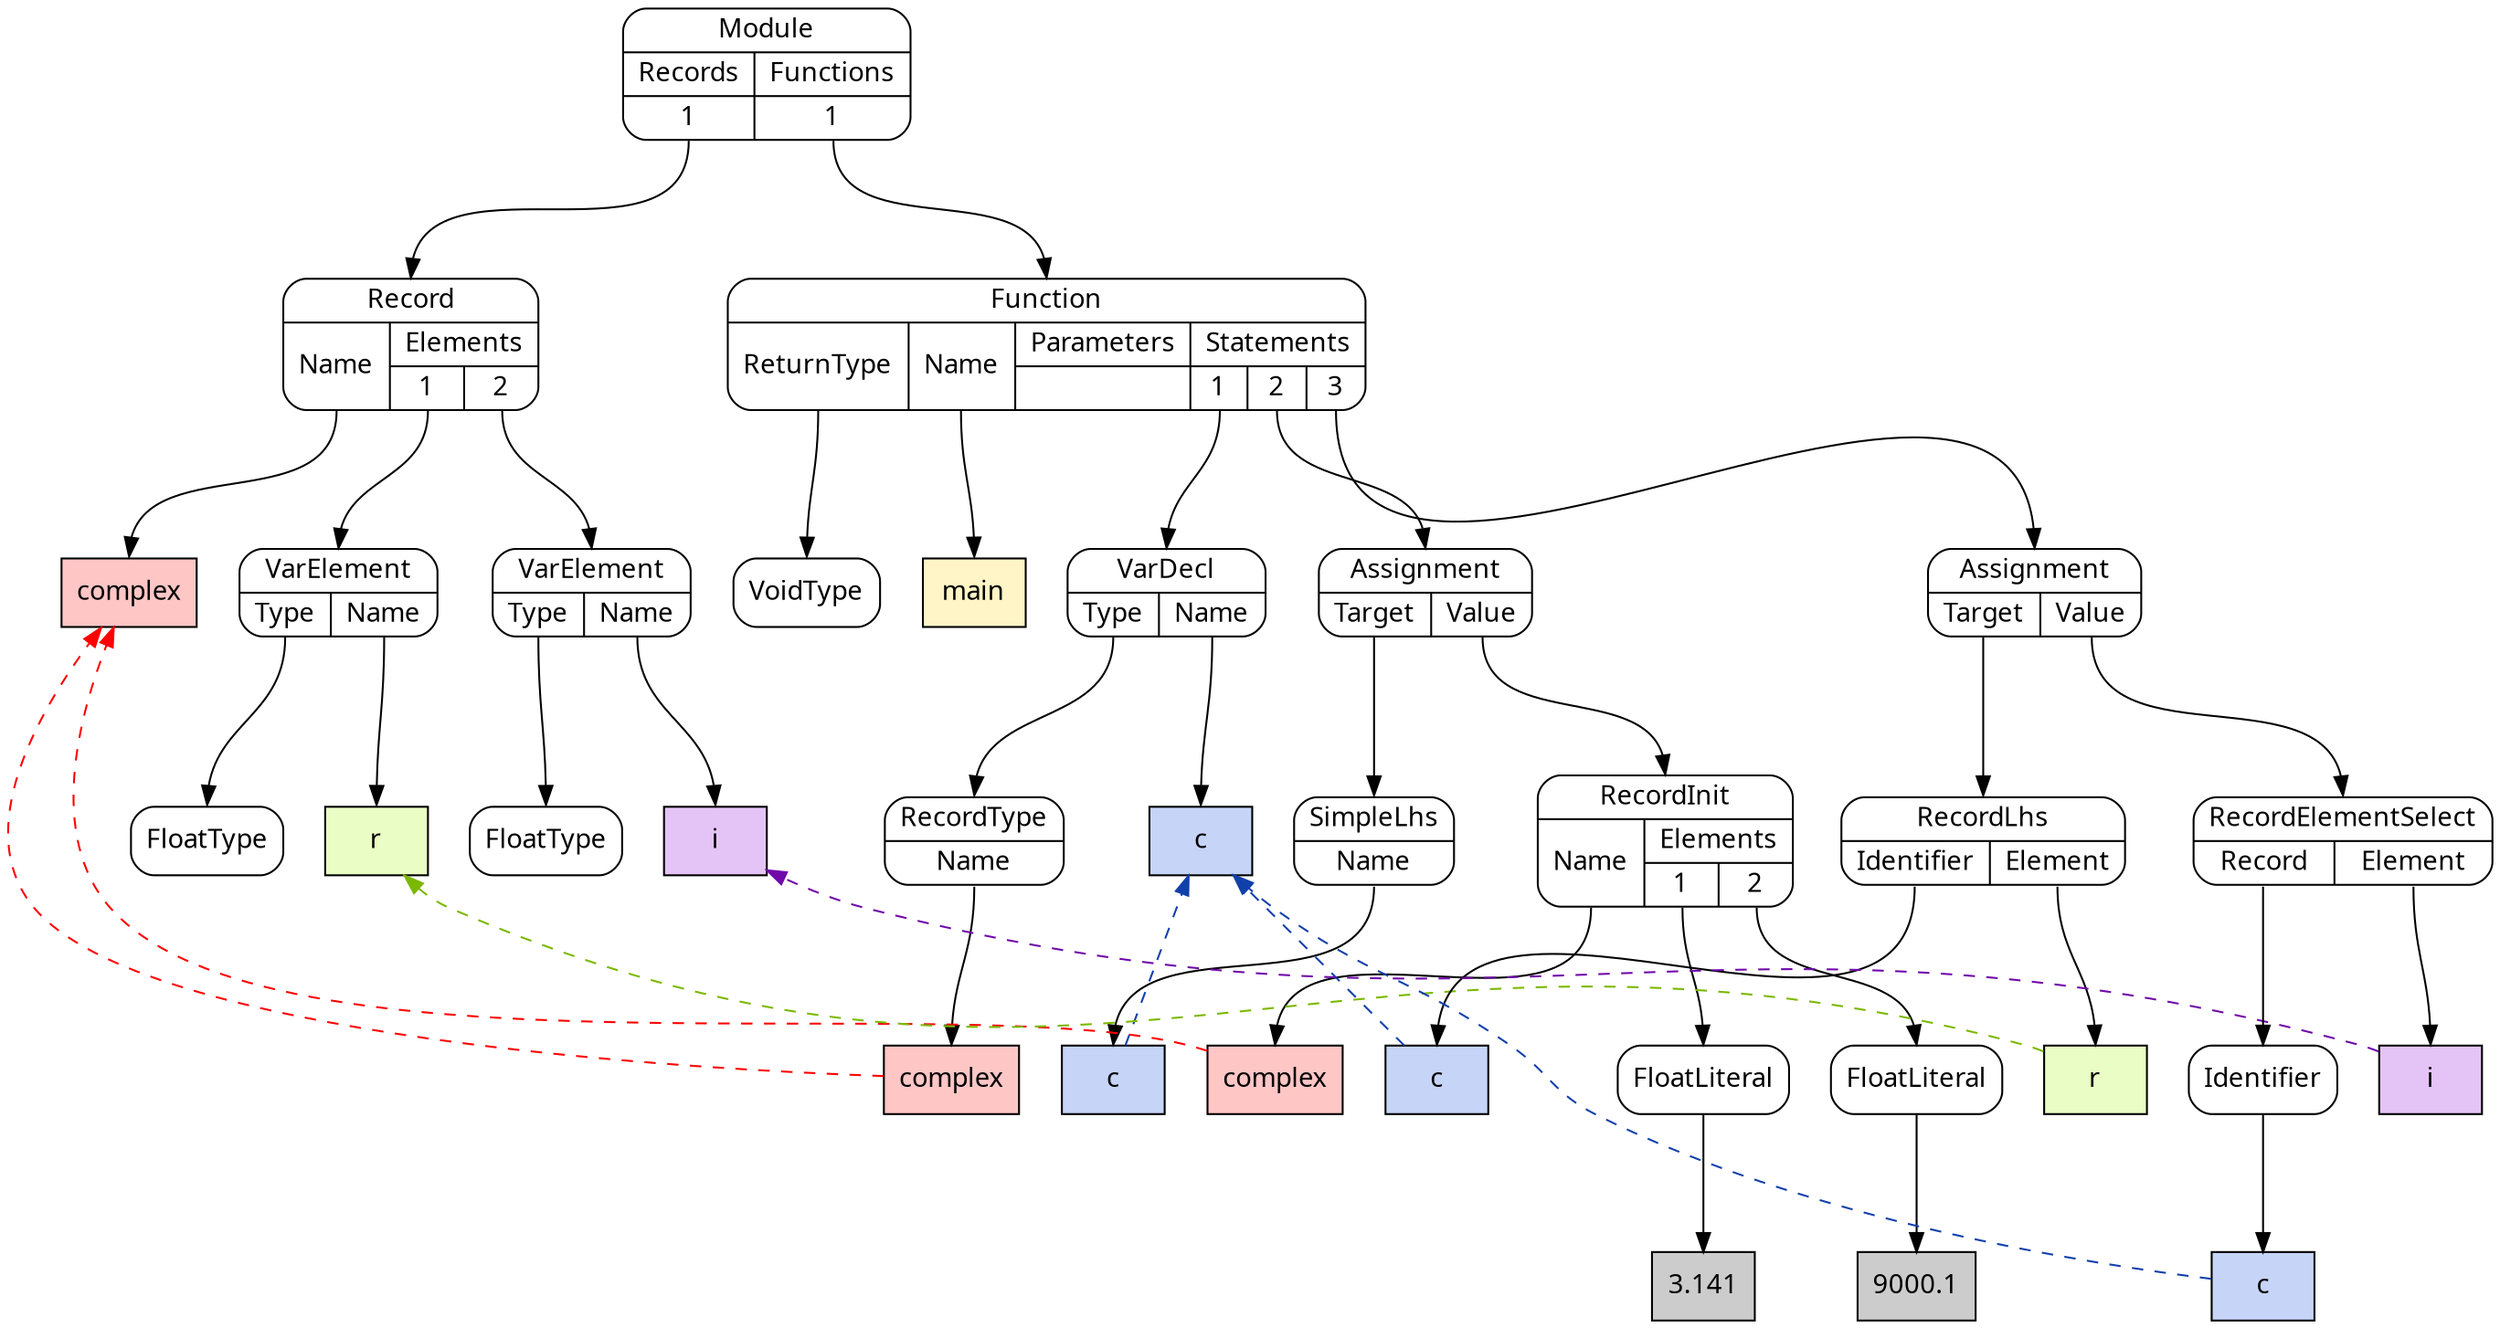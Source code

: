 digraph {
node [shape=Mrecord, style=filled, fillcolor=white, fontname="Calibri"];
graph [ordering=out, nodesep=0.3, ranksep=1];

# DeclarationLiteral complex
node0 [shape=box, label="complex", fillcolor="#FFC6C6", tooltip="complex"]

# SimpleNode FloatType
node1 [label="FloatType", tooltip="FloatType"]

# DeclarationLiteral r
node2 [shape=box, label="r", fillcolor="#EAFDC5", tooltip="r"]

# PortNode VarElement
node3:p0:s -> node1:n
node3:p1:s -> node2:n
node3 [label="{VarElement|{<p0>Type|<p1>Name}}", tooltip="VarElement"]

# SimpleNode FloatType
node4 [label="FloatType", tooltip="FloatType"]

# DeclarationLiteral i
node5 [shape=box, label="i", fillcolor="#E4C3F7", tooltip="i"]

# PortNode VarElement
node6:p0:s -> node4:n
node6:p1:s -> node5:n
node6 [label="{VarElement|{<p0>Type|<p1>Name}}", tooltip="VarElement"]

# PortNode Record
node7:p0:s -> node0:n
node7:p1_0:s -> node3:n
node7:p1_1:s -> node6:n
node7 [label="{Record|{<p0>Name|{Elements|{<p1_0>1|<p1_1>2}}}}", tooltip="Record"]

# SimpleNode VoidType
node8 [label="VoidType", tooltip="VoidType"]

# DeclarationLiteral main
node9 [shape=box, label="main", fillcolor="#FFF5C6", tooltip="main"]

# ReferenceLiteral complex
node10 -> node0 [style=dashed, constraint=false, color="#FF0000"]
node10 [shape=box, label="complex", fillcolor="#FFC6C6", tooltip="complex"]

# PortNode RecordType
node11:p0:s -> node10:n
node11 [label="{RecordType|{<p0>Name}}", tooltip="RecordType"]

# DeclarationLiteral c
node12 [shape=box, label="c", fillcolor="#C6D4F7", tooltip="c"]

# PortNode VarDecl
node13:p0:s -> node11:n
node13:p1:s -> node12:n
node13 [label="{VarDecl|{<p0>Type|<p1>Name}}", tooltip="VarDecl"]

# ReferenceLiteral c
node14 -> node12 [style=dashed, constraint=false, color="#1240AB"]
node14 [shape=box, label="c", fillcolor="#C6D4F7", tooltip="c"]

# PortNode SimpleLhs
node15:p0:s -> node14:n
node15 [label="{SimpleLhs|{<p0>Name}}", tooltip="SimpleLhs"]

# ReferenceLiteral complex
node16 -> node0 [style=dashed, constraint=false, color="#FF0000"]
node16 [shape=box, label="complex", fillcolor="#FFC6C6", tooltip="complex"]

# Literal 3.141
node17 [shape=box, label="3.141", fillcolor="#cccccc", tooltip="3.141"]

# SimpleNode FloatLiteral
node18:s -> node17:n
node18 [label="FloatLiteral", tooltip="FloatLiteral"]

# Literal 9000.1
node19 [shape=box, label="9000.1", fillcolor="#cccccc", tooltip="9000.1"]

# SimpleNode FloatLiteral
node20:s -> node19:n
node20 [label="FloatLiteral", tooltip="FloatLiteral"]

# PortNode RecordInit
node21:p0:s -> node16:n
node21:p1_0:s -> node18:n
node21:p1_1:s -> node20:n
node21 [label="{RecordInit|{<p0>Name|{Elements|{<p1_0>1|<p1_1>2}}}}", tooltip="RecordInit"]

# PortNode Assignment
node22:p0:s -> node15:n
node22:p1:s -> node21:n
node22 [label="{Assignment|{<p0>Target|<p1>Value}}", tooltip="Assignment"]

# ReferenceLiteral c
node23 -> node12 [style=dashed, constraint=false, color="#1240AB"]
node23 [shape=box, label="c", fillcolor="#C6D4F7", tooltip="c"]

# ReferenceLiteral r
node24 -> node2 [style=dashed, constraint=false, color="#7BB800"]
node24 [shape=box, label="r", fillcolor="#EAFDC5", tooltip="r"]

# PortNode RecordLhs
node25:p0:s -> node23:n
node25:p1:s -> node24:n
node25 [label="{RecordLhs|{<p0>Identifier|<p1>Element}}", tooltip="RecordLhs"]

# ReferenceLiteral c
node26 -> node12 [style=dashed, constraint=false, color="#1240AB"]
node26 [shape=box, label="c", fillcolor="#C6D4F7", tooltip="c"]

# SimpleNode Identifier
node27:s -> node26:n
node27 [label="Identifier", tooltip="Identifier"]

# ReferenceLiteral i
node28 -> node5 [style=dashed, constraint=false, color="#7109AA"]
node28 [shape=box, label="i", fillcolor="#E4C3F7", tooltip="i"]

# PortNode RecordElementSelect
node29:p0:s -> node27:n
node29:p1:s -> node28:n
node29 [label="{RecordElementSelect|{<p0>Record|<p1>Element}}", tooltip="RecordElementSelect"]

# PortNode Assignment
node30:p0:s -> node25:n
node30:p1:s -> node29:n
node30 [label="{Assignment|{<p0>Target|<p1>Value}}", tooltip="Assignment"]

# PortNode Function
node31:p0:s -> node8:n
node31:p1:s -> node9:n
node31:p3_0:s -> node13:n
node31:p3_1:s -> node22:n
node31:p3_2:s -> node30:n
node31 [label="{Function|{<p0>ReturnType|<p1>Name|{Parameters|{}}|{Statements|{<p3_0>1|<p3_1>2|<p3_2>3}}}}", tooltip="Function"]

# PortNode Module
node32:p0_0:s -> node7:n
node32:p1_0:s -> node31:n
node32 [label="{Module|{{Records|{<p0_0>1}}|{Functions|{<p1_0>1}}}}", tooltip="Module"]

}
